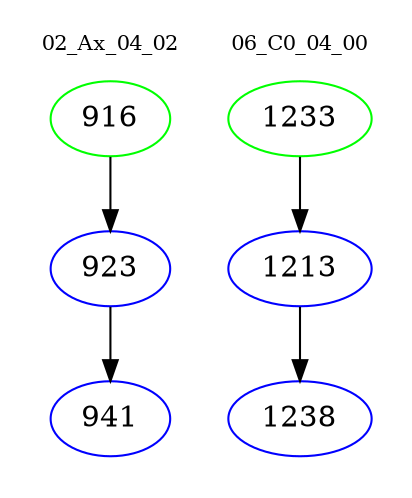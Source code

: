 digraph{
subgraph cluster_0 {
color = white
label = "02_Ax_04_02";
fontsize=10;
T0_916 [label="916", color="green"]
T0_916 -> T0_923 [color="black"]
T0_923 [label="923", color="blue"]
T0_923 -> T0_941 [color="black"]
T0_941 [label="941", color="blue"]
}
subgraph cluster_1 {
color = white
label = "06_C0_04_00";
fontsize=10;
T1_1233 [label="1233", color="green"]
T1_1233 -> T1_1213 [color="black"]
T1_1213 [label="1213", color="blue"]
T1_1213 -> T1_1238 [color="black"]
T1_1238 [label="1238", color="blue"]
}
}
